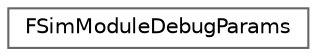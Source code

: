 digraph "Graphical Class Hierarchy"
{
 // INTERACTIVE_SVG=YES
 // LATEX_PDF_SIZE
  bgcolor="transparent";
  edge [fontname=Helvetica,fontsize=10,labelfontname=Helvetica,labelfontsize=10];
  node [fontname=Helvetica,fontsize=10,shape=box,height=0.2,width=0.4];
  rankdir="LR";
  Node0 [id="Node000000",label="FSimModuleDebugParams",height=0.2,width=0.4,color="grey40", fillcolor="white", style="filled",URL="$d2/d98/structFSimModuleDebugParams.html",tooltip=" "];
}
